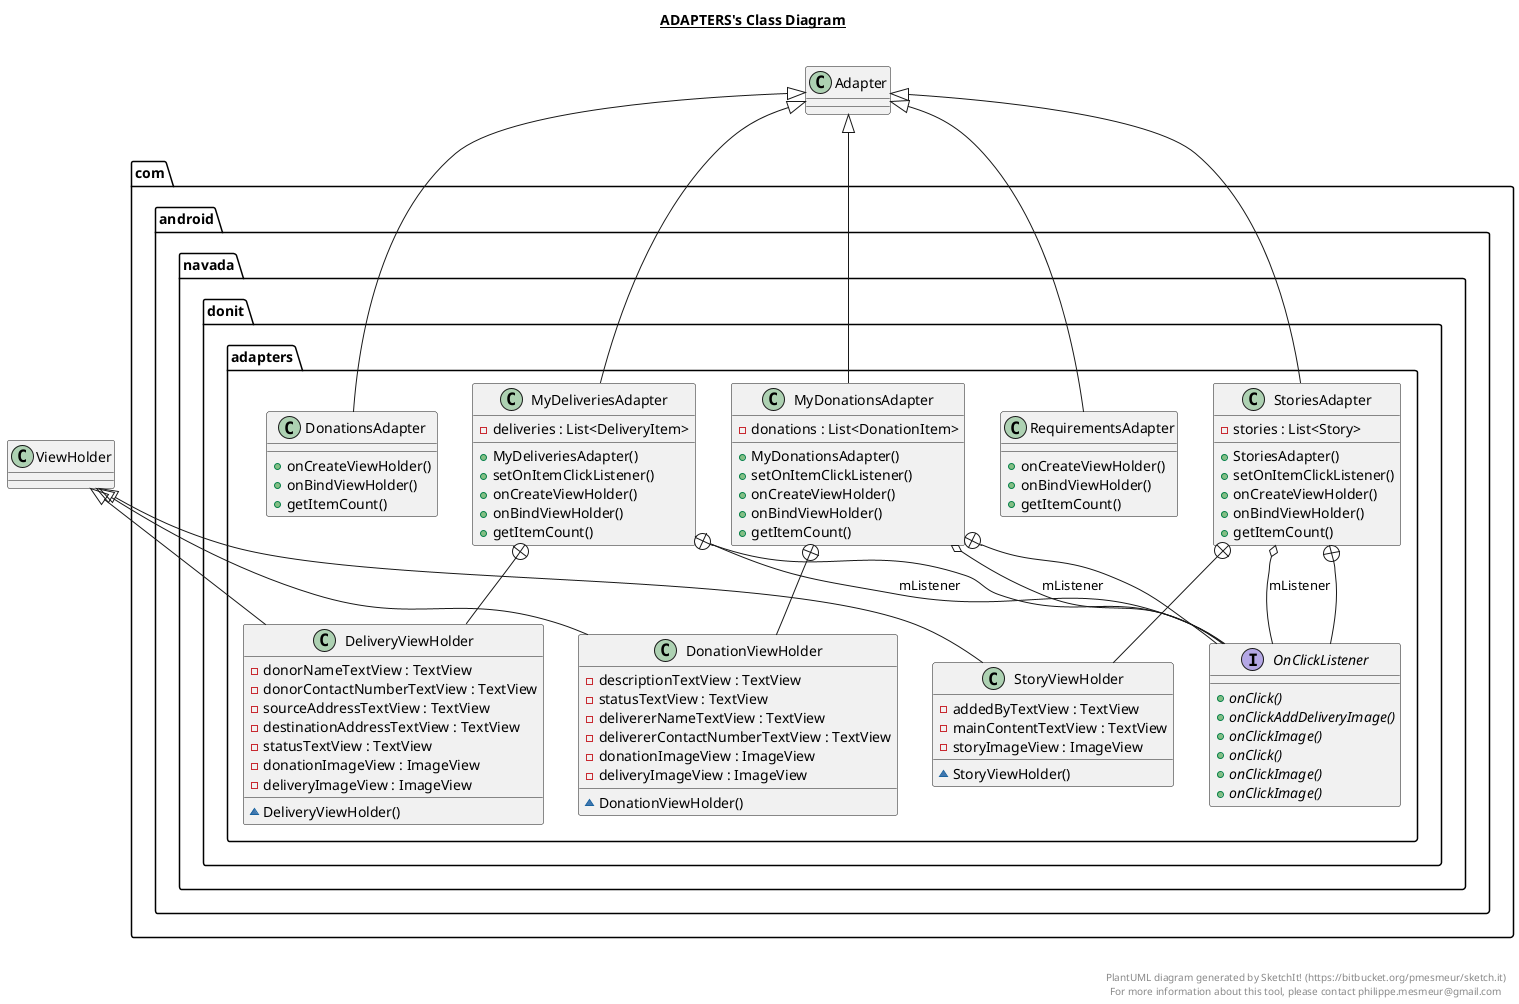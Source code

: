 @startuml

title __ADAPTERS's Class Diagram__\n

  package com.android.navada.donit {
    package com.android.navada.donit.adapters {
      class DonationsAdapter {
          + onCreateViewHolder()
          + onBindViewHolder()
          + getItemCount()
      }
    }
  }
  

  package com.android.navada.donit {
    package com.android.navada.donit.adapters {
      class MyDeliveriesAdapter {
          - deliveries : List<DeliveryItem>
          + MyDeliveriesAdapter()
          + setOnItemClickListener()
          + onCreateViewHolder()
          + onBindViewHolder()
          + getItemCount()
      }
    }
  }
  

  package com.android.navada.donit {
    package com.android.navada.donit.adapters {
      interface OnClickListener {
          {abstract} + onClick()
          {abstract} + onClickAddDeliveryImage()
          {abstract} + onClickImage()
      }
    }
  }
  

  package com.android.navada.donit {
    package com.android.navada.donit.adapters {
      class DeliveryViewHolder {
          - donorNameTextView : TextView
          - donorContactNumberTextView : TextView
          - sourceAddressTextView : TextView
          - destinationAddressTextView : TextView
          - statusTextView : TextView
          - donationImageView : ImageView
          - deliveryImageView : ImageView
          ~ DeliveryViewHolder()
      }
    }
  }
  

  package com.android.navada.donit {
    package com.android.navada.donit.adapters {
      class MyDonationsAdapter {
          - donations : List<DonationItem>
          + MyDonationsAdapter()
          + setOnItemClickListener()
          + onCreateViewHolder()
          + onBindViewHolder()
          + getItemCount()
      }
    }
  }
  

  package com.android.navada.donit {
    package com.android.navada.donit.adapters {
      interface OnClickListener {
          {abstract} + onClick()
          {abstract} + onClickImage()
      }
    }
  }
  

  package com.android.navada.donit {
    package com.android.navada.donit.adapters {
      class DonationViewHolder {
          - descriptionTextView : TextView
          - statusTextView : TextView
          - delivererNameTextView : TextView
          - delivererContactNumberTextView : TextView
          - donationImageView : ImageView
          - deliveryImageView : ImageView
          ~ DonationViewHolder()
      }
    }
  }
  

  package com.android.navada.donit {
    package com.android.navada.donit.adapters {
      class RequirementsAdapter {
          + onCreateViewHolder()
          + onBindViewHolder()
          + getItemCount()
      }
    }
  }
  

  package com.android.navada.donit {
    package com.android.navada.donit.adapters {
      class StoriesAdapter {
          - stories : List<Story>
          + StoriesAdapter()
          + setOnItemClickListener()
          + onCreateViewHolder()
          + onBindViewHolder()
          + getItemCount()
      }
    }
  }
  

  package com.android.navada.donit {
    package com.android.navada.donit.adapters {
      interface OnClickListener {
          {abstract} + onClickImage()
      }
    }
  }
  

  package com.android.navada.donit {
    package com.android.navada.donit.adapters {
      class StoryViewHolder {
          - addedByTextView : TextView
          - mainContentTextView : TextView
          - storyImageView : ImageView
          ~ StoryViewHolder()
      }
    }
  }
  

  DonationsAdapter -up-|> Adapter
  MyDeliveriesAdapter -up-|> Adapter
  MyDeliveriesAdapter o-- OnClickListener : mListener
  MyDeliveriesAdapter +-down- OnClickListener
  MyDeliveriesAdapter +-down- DeliveryViewHolder
  DeliveryViewHolder -up-|> ViewHolder
  MyDonationsAdapter -up-|> Adapter
  MyDonationsAdapter o-- OnClickListener : mListener
  MyDonationsAdapter +-down- OnClickListener
  MyDonationsAdapter +-down- DonationViewHolder
  DonationViewHolder -up-|> ViewHolder
  RequirementsAdapter -up-|> Adapter
  StoriesAdapter -up-|> Adapter
  StoriesAdapter o-- OnClickListener : mListener
  StoriesAdapter +-down- OnClickListener
  StoriesAdapter +-down- StoryViewHolder
  StoryViewHolder -up-|> ViewHolder


right footer


PlantUML diagram generated by SketchIt! (https://bitbucket.org/pmesmeur/sketch.it)
For more information about this tool, please contact philippe.mesmeur@gmail.com
endfooter

@enduml
